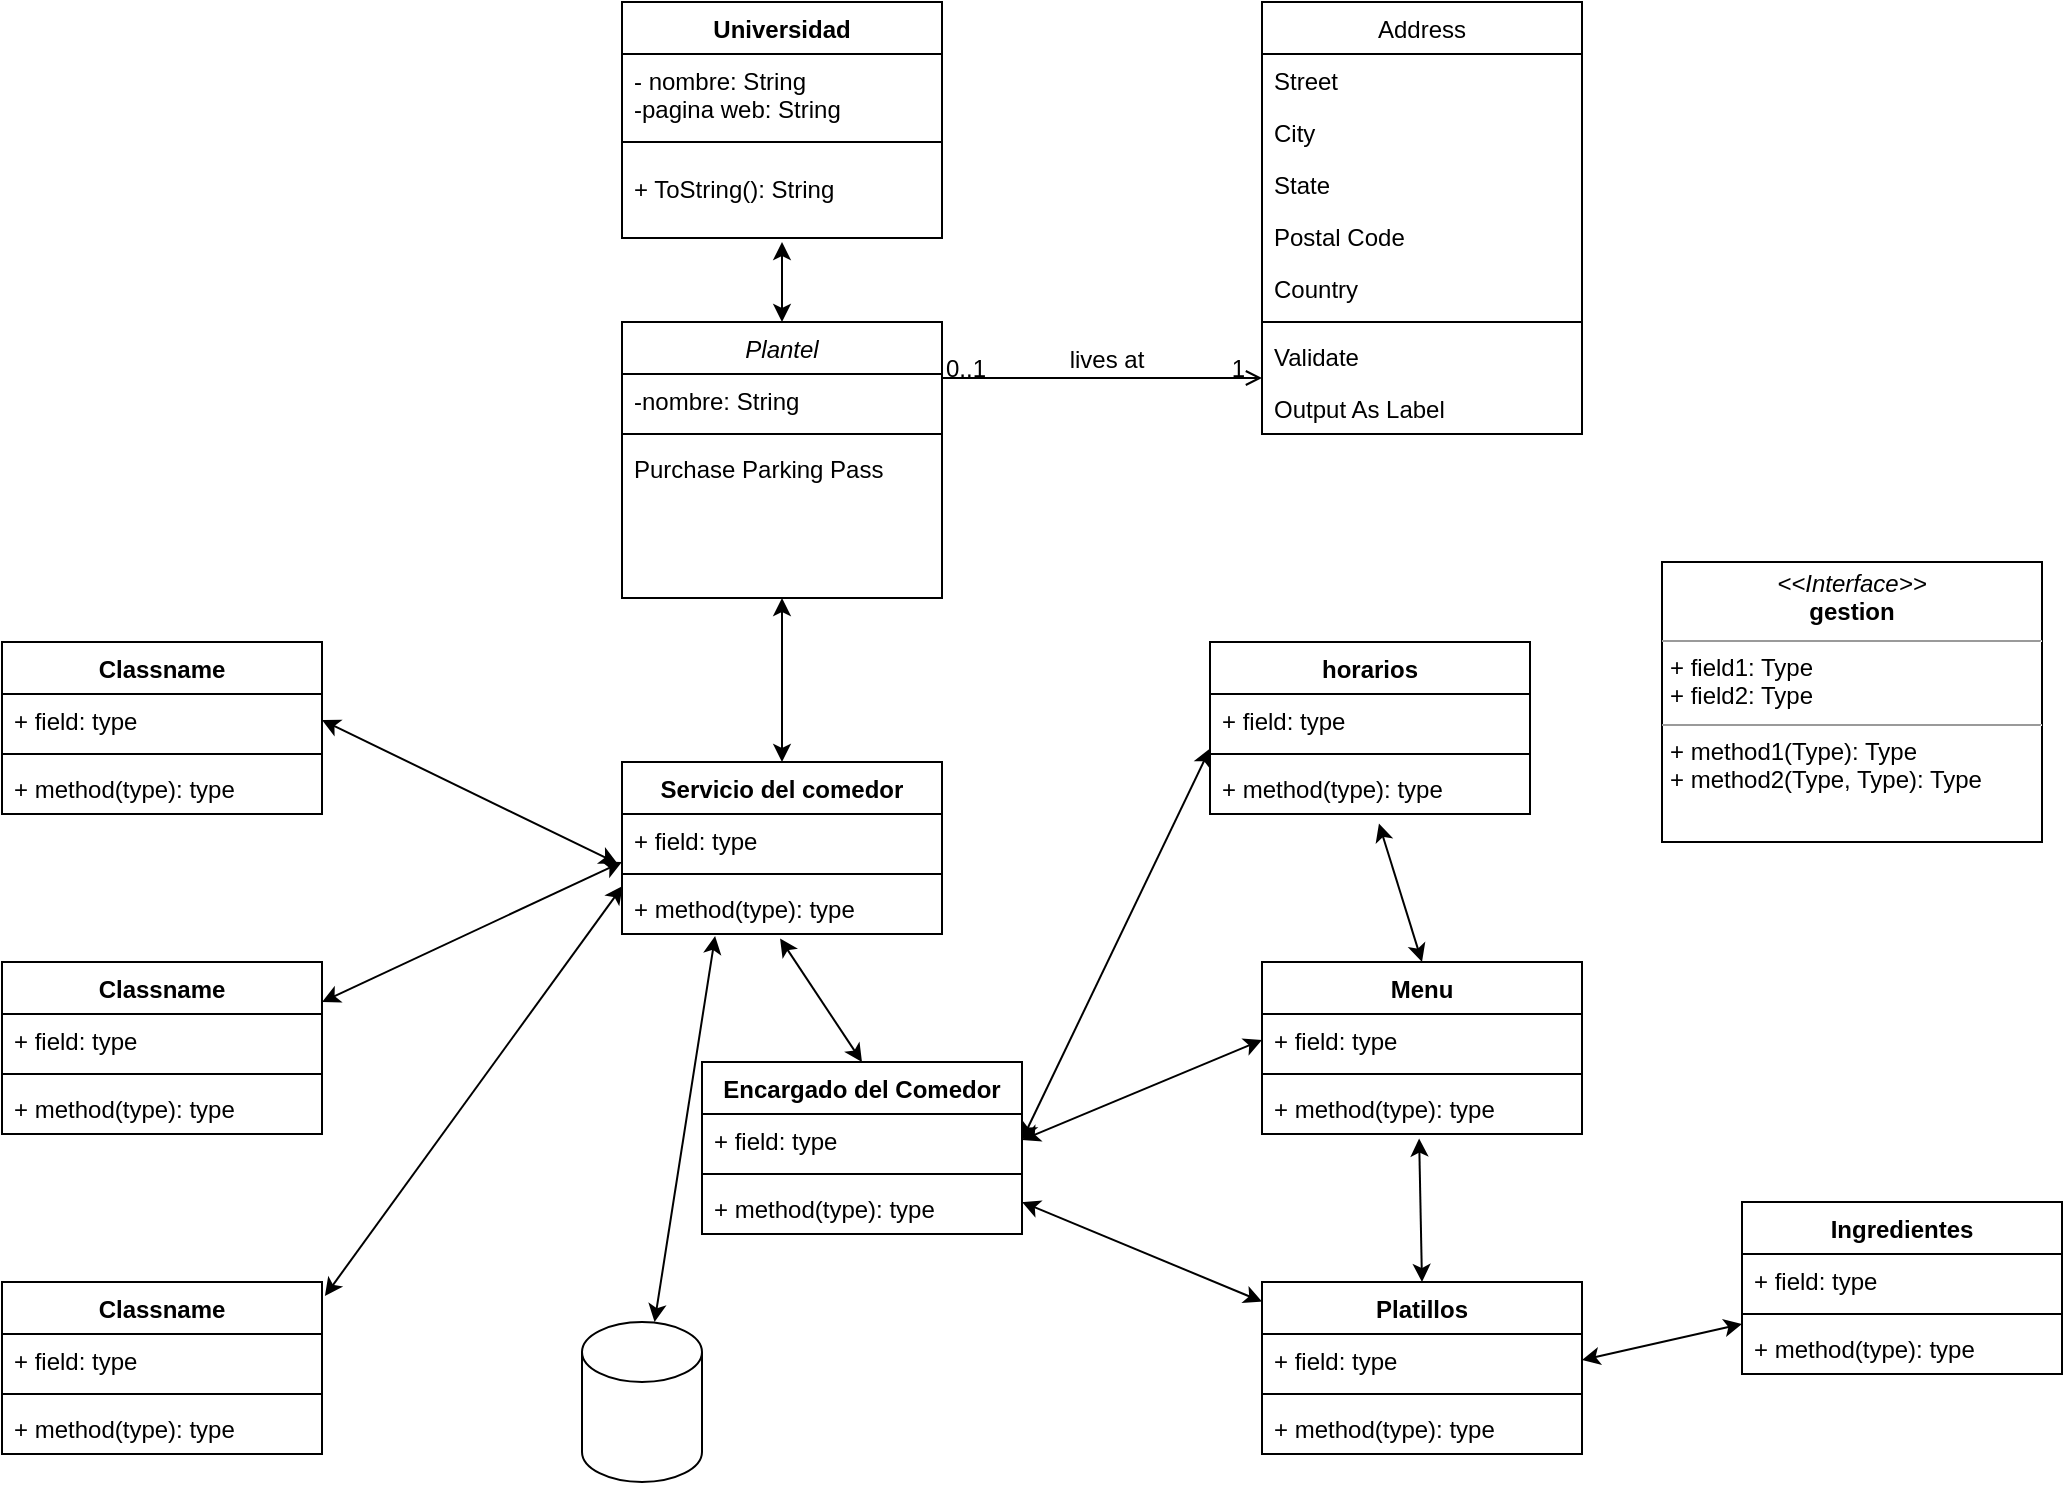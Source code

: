<mxfile version="20.4.2" type="device"><diagram id="C5RBs43oDa-KdzZeNtuy" name="Page-1"><mxGraphModel dx="2037" dy="1820" grid="1" gridSize="10" guides="1" tooltips="1" connect="1" arrows="1" fold="1" page="1" pageScale="1" pageWidth="827" pageHeight="1169" math="0" shadow="0"><root><mxCell id="WIyWlLk6GJQsqaUBKTNV-0"/><mxCell id="WIyWlLk6GJQsqaUBKTNV-1" parent="WIyWlLk6GJQsqaUBKTNV-0"/><mxCell id="zkfFHV4jXpPFQw0GAbJ--0" value="Plantel" style="swimlane;fontStyle=2;align=center;verticalAlign=top;childLayout=stackLayout;horizontal=1;startSize=26;horizontalStack=0;resizeParent=1;resizeLast=0;collapsible=1;marginBottom=0;rounded=0;shadow=0;strokeWidth=1;" parent="WIyWlLk6GJQsqaUBKTNV-1" vertex="1"><mxGeometry x="40" y="-960" width="160" height="138" as="geometry"><mxRectangle x="230" y="140" width="160" height="26" as="alternateBounds"/></mxGeometry></mxCell><mxCell id="zkfFHV4jXpPFQw0GAbJ--1" value="-nombre: String" style="text;align=left;verticalAlign=top;spacingLeft=4;spacingRight=4;overflow=hidden;rotatable=0;points=[[0,0.5],[1,0.5]];portConstraint=eastwest;" parent="zkfFHV4jXpPFQw0GAbJ--0" vertex="1"><mxGeometry y="26" width="160" height="26" as="geometry"/></mxCell><mxCell id="zkfFHV4jXpPFQw0GAbJ--4" value="" style="line;html=1;strokeWidth=1;align=left;verticalAlign=middle;spacingTop=-1;spacingLeft=3;spacingRight=3;rotatable=0;labelPosition=right;points=[];portConstraint=eastwest;" parent="zkfFHV4jXpPFQw0GAbJ--0" vertex="1"><mxGeometry y="52" width="160" height="8" as="geometry"/></mxCell><mxCell id="zkfFHV4jXpPFQw0GAbJ--5" value="Purchase Parking Pass" style="text;align=left;verticalAlign=top;spacingLeft=4;spacingRight=4;overflow=hidden;rotatable=0;points=[[0,0.5],[1,0.5]];portConstraint=eastwest;" parent="zkfFHV4jXpPFQw0GAbJ--0" vertex="1"><mxGeometry y="60" width="160" height="26" as="geometry"/></mxCell><mxCell id="zkfFHV4jXpPFQw0GAbJ--17" value="Address" style="swimlane;fontStyle=0;align=center;verticalAlign=top;childLayout=stackLayout;horizontal=1;startSize=26;horizontalStack=0;resizeParent=1;resizeLast=0;collapsible=1;marginBottom=0;rounded=0;shadow=0;strokeWidth=1;" parent="WIyWlLk6GJQsqaUBKTNV-1" vertex="1"><mxGeometry x="360" y="-1120" width="160" height="216" as="geometry"><mxRectangle x="550" y="140" width="160" height="26" as="alternateBounds"/></mxGeometry></mxCell><mxCell id="zkfFHV4jXpPFQw0GAbJ--18" value="Street" style="text;align=left;verticalAlign=top;spacingLeft=4;spacingRight=4;overflow=hidden;rotatable=0;points=[[0,0.5],[1,0.5]];portConstraint=eastwest;" parent="zkfFHV4jXpPFQw0GAbJ--17" vertex="1"><mxGeometry y="26" width="160" height="26" as="geometry"/></mxCell><mxCell id="zkfFHV4jXpPFQw0GAbJ--19" value="City" style="text;align=left;verticalAlign=top;spacingLeft=4;spacingRight=4;overflow=hidden;rotatable=0;points=[[0,0.5],[1,0.5]];portConstraint=eastwest;rounded=0;shadow=0;html=0;" parent="zkfFHV4jXpPFQw0GAbJ--17" vertex="1"><mxGeometry y="52" width="160" height="26" as="geometry"/></mxCell><mxCell id="zkfFHV4jXpPFQw0GAbJ--20" value="State" style="text;align=left;verticalAlign=top;spacingLeft=4;spacingRight=4;overflow=hidden;rotatable=0;points=[[0,0.5],[1,0.5]];portConstraint=eastwest;rounded=0;shadow=0;html=0;" parent="zkfFHV4jXpPFQw0GAbJ--17" vertex="1"><mxGeometry y="78" width="160" height="26" as="geometry"/></mxCell><mxCell id="zkfFHV4jXpPFQw0GAbJ--21" value="Postal Code" style="text;align=left;verticalAlign=top;spacingLeft=4;spacingRight=4;overflow=hidden;rotatable=0;points=[[0,0.5],[1,0.5]];portConstraint=eastwest;rounded=0;shadow=0;html=0;" parent="zkfFHV4jXpPFQw0GAbJ--17" vertex="1"><mxGeometry y="104" width="160" height="26" as="geometry"/></mxCell><mxCell id="zkfFHV4jXpPFQw0GAbJ--22" value="Country" style="text;align=left;verticalAlign=top;spacingLeft=4;spacingRight=4;overflow=hidden;rotatable=0;points=[[0,0.5],[1,0.5]];portConstraint=eastwest;rounded=0;shadow=0;html=0;" parent="zkfFHV4jXpPFQw0GAbJ--17" vertex="1"><mxGeometry y="130" width="160" height="26" as="geometry"/></mxCell><mxCell id="zkfFHV4jXpPFQw0GAbJ--23" value="" style="line;html=1;strokeWidth=1;align=left;verticalAlign=middle;spacingTop=-1;spacingLeft=3;spacingRight=3;rotatable=0;labelPosition=right;points=[];portConstraint=eastwest;" parent="zkfFHV4jXpPFQw0GAbJ--17" vertex="1"><mxGeometry y="156" width="160" height="8" as="geometry"/></mxCell><mxCell id="zkfFHV4jXpPFQw0GAbJ--24" value="Validate" style="text;align=left;verticalAlign=top;spacingLeft=4;spacingRight=4;overflow=hidden;rotatable=0;points=[[0,0.5],[1,0.5]];portConstraint=eastwest;" parent="zkfFHV4jXpPFQw0GAbJ--17" vertex="1"><mxGeometry y="164" width="160" height="26" as="geometry"/></mxCell><mxCell id="zkfFHV4jXpPFQw0GAbJ--25" value="Output As Label" style="text;align=left;verticalAlign=top;spacingLeft=4;spacingRight=4;overflow=hidden;rotatable=0;points=[[0,0.5],[1,0.5]];portConstraint=eastwest;" parent="zkfFHV4jXpPFQw0GAbJ--17" vertex="1"><mxGeometry y="190" width="160" height="26" as="geometry"/></mxCell><mxCell id="zkfFHV4jXpPFQw0GAbJ--26" value="" style="endArrow=open;shadow=0;strokeWidth=1;rounded=0;endFill=1;edgeStyle=elbowEdgeStyle;elbow=vertical;" parent="WIyWlLk6GJQsqaUBKTNV-1" source="zkfFHV4jXpPFQw0GAbJ--0" target="zkfFHV4jXpPFQw0GAbJ--17" edge="1"><mxGeometry x="0.5" y="41" relative="1" as="geometry"><mxPoint x="380" y="192" as="sourcePoint"/><mxPoint x="540" y="192" as="targetPoint"/><mxPoint x="-40" y="32" as="offset"/></mxGeometry></mxCell><mxCell id="zkfFHV4jXpPFQw0GAbJ--27" value="0..1" style="resizable=0;align=left;verticalAlign=bottom;labelBackgroundColor=none;fontSize=12;" parent="zkfFHV4jXpPFQw0GAbJ--26" connectable="0" vertex="1"><mxGeometry x="-1" relative="1" as="geometry"><mxPoint y="4" as="offset"/></mxGeometry></mxCell><mxCell id="zkfFHV4jXpPFQw0GAbJ--28" value="1" style="resizable=0;align=right;verticalAlign=bottom;labelBackgroundColor=none;fontSize=12;" parent="zkfFHV4jXpPFQw0GAbJ--26" connectable="0" vertex="1"><mxGeometry x="1" relative="1" as="geometry"><mxPoint x="-7" y="4" as="offset"/></mxGeometry></mxCell><mxCell id="zkfFHV4jXpPFQw0GAbJ--29" value="lives at" style="text;html=1;resizable=0;points=[];;align=center;verticalAlign=middle;labelBackgroundColor=none;rounded=0;shadow=0;strokeWidth=1;fontSize=12;" parent="zkfFHV4jXpPFQw0GAbJ--26" vertex="1" connectable="0"><mxGeometry x="0.5" y="49" relative="1" as="geometry"><mxPoint x="-38" y="40" as="offset"/></mxGeometry></mxCell><mxCell id="Es8zyy2DEt7F31BR1O2G-0" value="Universidad" style="swimlane;fontStyle=1;align=center;verticalAlign=top;childLayout=stackLayout;horizontal=1;startSize=26;horizontalStack=0;resizeParent=1;resizeParentMax=0;resizeLast=0;collapsible=1;marginBottom=0;" vertex="1" parent="WIyWlLk6GJQsqaUBKTNV-1"><mxGeometry x="40" y="-1120" width="160" height="118" as="geometry"/></mxCell><mxCell id="Es8zyy2DEt7F31BR1O2G-1" value="- nombre: String&#10;-pagina web: String" style="text;strokeColor=none;fillColor=none;align=left;verticalAlign=top;spacingLeft=4;spacingRight=4;overflow=hidden;rotatable=0;points=[[0,0.5],[1,0.5]];portConstraint=eastwest;" vertex="1" parent="Es8zyy2DEt7F31BR1O2G-0"><mxGeometry y="26" width="160" height="34" as="geometry"/></mxCell><mxCell id="Es8zyy2DEt7F31BR1O2G-2" value="" style="line;strokeWidth=1;fillColor=none;align=left;verticalAlign=middle;spacingTop=-1;spacingLeft=3;spacingRight=3;rotatable=0;labelPosition=right;points=[];portConstraint=eastwest;strokeColor=inherit;" vertex="1" parent="Es8zyy2DEt7F31BR1O2G-0"><mxGeometry y="60" width="160" height="20" as="geometry"/></mxCell><mxCell id="Es8zyy2DEt7F31BR1O2G-3" value="+ ToString(): String" style="text;strokeColor=none;fillColor=none;align=left;verticalAlign=top;spacingLeft=4;spacingRight=4;overflow=hidden;rotatable=0;points=[[0,0.5],[1,0.5]];portConstraint=eastwest;" vertex="1" parent="Es8zyy2DEt7F31BR1O2G-0"><mxGeometry y="80" width="160" height="38" as="geometry"/></mxCell><mxCell id="Es8zyy2DEt7F31BR1O2G-9" value="" style="endArrow=classic;startArrow=classic;html=1;rounded=0;" edge="1" parent="Es8zyy2DEt7F31BR1O2G-0" source="zkfFHV4jXpPFQw0GAbJ--0"><mxGeometry width="50" height="50" relative="1" as="geometry"><mxPoint y="170" as="sourcePoint"/><mxPoint x="80" y="120" as="targetPoint"/></mxGeometry></mxCell><mxCell id="Es8zyy2DEt7F31BR1O2G-4" value="Servicio del comedor" style="swimlane;fontStyle=1;align=center;verticalAlign=top;childLayout=stackLayout;horizontal=1;startSize=26;horizontalStack=0;resizeParent=1;resizeParentMax=0;resizeLast=0;collapsible=1;marginBottom=0;" vertex="1" parent="WIyWlLk6GJQsqaUBKTNV-1"><mxGeometry x="40" y="-740" width="160" height="86" as="geometry"/></mxCell><mxCell id="Es8zyy2DEt7F31BR1O2G-5" value="+ field: type" style="text;strokeColor=none;fillColor=none;align=left;verticalAlign=top;spacingLeft=4;spacingRight=4;overflow=hidden;rotatable=0;points=[[0,0.5],[1,0.5]];portConstraint=eastwest;" vertex="1" parent="Es8zyy2DEt7F31BR1O2G-4"><mxGeometry y="26" width="160" height="26" as="geometry"/></mxCell><mxCell id="Es8zyy2DEt7F31BR1O2G-6" value="" style="line;strokeWidth=1;fillColor=none;align=left;verticalAlign=middle;spacingTop=-1;spacingLeft=3;spacingRight=3;rotatable=0;labelPosition=right;points=[];portConstraint=eastwest;strokeColor=inherit;" vertex="1" parent="Es8zyy2DEt7F31BR1O2G-4"><mxGeometry y="52" width="160" height="8" as="geometry"/></mxCell><mxCell id="Es8zyy2DEt7F31BR1O2G-7" value="+ method(type): type" style="text;strokeColor=none;fillColor=none;align=left;verticalAlign=top;spacingLeft=4;spacingRight=4;overflow=hidden;rotatable=0;points=[[0,0.5],[1,0.5]];portConstraint=eastwest;" vertex="1" parent="Es8zyy2DEt7F31BR1O2G-4"><mxGeometry y="60" width="160" height="26" as="geometry"/></mxCell><mxCell id="Es8zyy2DEt7F31BR1O2G-10" value="" style="endArrow=classic;startArrow=classic;html=1;rounded=0;entryX=0.5;entryY=1;entryDx=0;entryDy=0;exitX=0.5;exitY=0;exitDx=0;exitDy=0;" edge="1" parent="WIyWlLk6GJQsqaUBKTNV-1" source="Es8zyy2DEt7F31BR1O2G-4" target="zkfFHV4jXpPFQw0GAbJ--0"><mxGeometry width="50" height="50" relative="1" as="geometry"><mxPoint x="520" y="-70" as="sourcePoint"/><mxPoint x="570" y="-120" as="targetPoint"/></mxGeometry></mxCell><mxCell id="Es8zyy2DEt7F31BR1O2G-11" value="Menu" style="swimlane;fontStyle=1;align=center;verticalAlign=top;childLayout=stackLayout;horizontal=1;startSize=26;horizontalStack=0;resizeParent=1;resizeParentMax=0;resizeLast=0;collapsible=1;marginBottom=0;" vertex="1" parent="WIyWlLk6GJQsqaUBKTNV-1"><mxGeometry x="360" y="-640" width="160" height="86" as="geometry"/></mxCell><mxCell id="Es8zyy2DEt7F31BR1O2G-12" value="+ field: type" style="text;strokeColor=none;fillColor=none;align=left;verticalAlign=top;spacingLeft=4;spacingRight=4;overflow=hidden;rotatable=0;points=[[0,0.5],[1,0.5]];portConstraint=eastwest;" vertex="1" parent="Es8zyy2DEt7F31BR1O2G-11"><mxGeometry y="26" width="160" height="26" as="geometry"/></mxCell><mxCell id="Es8zyy2DEt7F31BR1O2G-13" value="" style="line;strokeWidth=1;fillColor=none;align=left;verticalAlign=middle;spacingTop=-1;spacingLeft=3;spacingRight=3;rotatable=0;labelPosition=right;points=[];portConstraint=eastwest;strokeColor=inherit;" vertex="1" parent="Es8zyy2DEt7F31BR1O2G-11"><mxGeometry y="52" width="160" height="8" as="geometry"/></mxCell><mxCell id="Es8zyy2DEt7F31BR1O2G-14" value="+ method(type): type" style="text;strokeColor=none;fillColor=none;align=left;verticalAlign=top;spacingLeft=4;spacingRight=4;overflow=hidden;rotatable=0;points=[[0,0.5],[1,0.5]];portConstraint=eastwest;" vertex="1" parent="Es8zyy2DEt7F31BR1O2G-11"><mxGeometry y="60" width="160" height="26" as="geometry"/></mxCell><mxCell id="Es8zyy2DEt7F31BR1O2G-15" value="Platillos" style="swimlane;fontStyle=1;align=center;verticalAlign=top;childLayout=stackLayout;horizontal=1;startSize=26;horizontalStack=0;resizeParent=1;resizeParentMax=0;resizeLast=0;collapsible=1;marginBottom=0;" vertex="1" parent="WIyWlLk6GJQsqaUBKTNV-1"><mxGeometry x="360" y="-480" width="160" height="86" as="geometry"/></mxCell><mxCell id="Es8zyy2DEt7F31BR1O2G-16" value="+ field: type" style="text;strokeColor=none;fillColor=none;align=left;verticalAlign=top;spacingLeft=4;spacingRight=4;overflow=hidden;rotatable=0;points=[[0,0.5],[1,0.5]];portConstraint=eastwest;" vertex="1" parent="Es8zyy2DEt7F31BR1O2G-15"><mxGeometry y="26" width="160" height="26" as="geometry"/></mxCell><mxCell id="Es8zyy2DEt7F31BR1O2G-17" value="" style="line;strokeWidth=1;fillColor=none;align=left;verticalAlign=middle;spacingTop=-1;spacingLeft=3;spacingRight=3;rotatable=0;labelPosition=right;points=[];portConstraint=eastwest;strokeColor=inherit;" vertex="1" parent="Es8zyy2DEt7F31BR1O2G-15"><mxGeometry y="52" width="160" height="8" as="geometry"/></mxCell><mxCell id="Es8zyy2DEt7F31BR1O2G-18" value="+ method(type): type" style="text;strokeColor=none;fillColor=none;align=left;verticalAlign=top;spacingLeft=4;spacingRight=4;overflow=hidden;rotatable=0;points=[[0,0.5],[1,0.5]];portConstraint=eastwest;" vertex="1" parent="Es8zyy2DEt7F31BR1O2G-15"><mxGeometry y="60" width="160" height="26" as="geometry"/></mxCell><mxCell id="Es8zyy2DEt7F31BR1O2G-19" value="horarios" style="swimlane;fontStyle=1;align=center;verticalAlign=top;childLayout=stackLayout;horizontal=1;startSize=26;horizontalStack=0;resizeParent=1;resizeParentMax=0;resizeLast=0;collapsible=1;marginBottom=0;" vertex="1" parent="WIyWlLk6GJQsqaUBKTNV-1"><mxGeometry x="334" y="-800" width="160" height="86" as="geometry"/></mxCell><mxCell id="Es8zyy2DEt7F31BR1O2G-20" value="+ field: type" style="text;strokeColor=none;fillColor=none;align=left;verticalAlign=top;spacingLeft=4;spacingRight=4;overflow=hidden;rotatable=0;points=[[0,0.5],[1,0.5]];portConstraint=eastwest;" vertex="1" parent="Es8zyy2DEt7F31BR1O2G-19"><mxGeometry y="26" width="160" height="26" as="geometry"/></mxCell><mxCell id="Es8zyy2DEt7F31BR1O2G-21" value="" style="line;strokeWidth=1;fillColor=none;align=left;verticalAlign=middle;spacingTop=-1;spacingLeft=3;spacingRight=3;rotatable=0;labelPosition=right;points=[];portConstraint=eastwest;strokeColor=inherit;" vertex="1" parent="Es8zyy2DEt7F31BR1O2G-19"><mxGeometry y="52" width="160" height="8" as="geometry"/></mxCell><mxCell id="Es8zyy2DEt7F31BR1O2G-22" value="+ method(type): type" style="text;strokeColor=none;fillColor=none;align=left;verticalAlign=top;spacingLeft=4;spacingRight=4;overflow=hidden;rotatable=0;points=[[0,0.5],[1,0.5]];portConstraint=eastwest;" vertex="1" parent="Es8zyy2DEt7F31BR1O2G-19"><mxGeometry y="60" width="160" height="26" as="geometry"/></mxCell><mxCell id="Es8zyy2DEt7F31BR1O2G-27" value="Ingredientes" style="swimlane;fontStyle=1;align=center;verticalAlign=top;childLayout=stackLayout;horizontal=1;startSize=26;horizontalStack=0;resizeParent=1;resizeParentMax=0;resizeLast=0;collapsible=1;marginBottom=0;" vertex="1" parent="WIyWlLk6GJQsqaUBKTNV-1"><mxGeometry x="600" y="-520" width="160" height="86" as="geometry"/></mxCell><mxCell id="Es8zyy2DEt7F31BR1O2G-28" value="+ field: type" style="text;strokeColor=none;fillColor=none;align=left;verticalAlign=top;spacingLeft=4;spacingRight=4;overflow=hidden;rotatable=0;points=[[0,0.5],[1,0.5]];portConstraint=eastwest;" vertex="1" parent="Es8zyy2DEt7F31BR1O2G-27"><mxGeometry y="26" width="160" height="26" as="geometry"/></mxCell><mxCell id="Es8zyy2DEt7F31BR1O2G-29" value="" style="line;strokeWidth=1;fillColor=none;align=left;verticalAlign=middle;spacingTop=-1;spacingLeft=3;spacingRight=3;rotatable=0;labelPosition=right;points=[];portConstraint=eastwest;strokeColor=inherit;" vertex="1" parent="Es8zyy2DEt7F31BR1O2G-27"><mxGeometry y="52" width="160" height="8" as="geometry"/></mxCell><mxCell id="Es8zyy2DEt7F31BR1O2G-30" value="+ method(type): type" style="text;strokeColor=none;fillColor=none;align=left;verticalAlign=top;spacingLeft=4;spacingRight=4;overflow=hidden;rotatable=0;points=[[0,0.5],[1,0.5]];portConstraint=eastwest;" vertex="1" parent="Es8zyy2DEt7F31BR1O2G-27"><mxGeometry y="60" width="160" height="26" as="geometry"/></mxCell><mxCell id="Es8zyy2DEt7F31BR1O2G-31" value="Encargado del Comedor" style="swimlane;fontStyle=1;align=center;verticalAlign=top;childLayout=stackLayout;horizontal=1;startSize=26;horizontalStack=0;resizeParent=1;resizeParentMax=0;resizeLast=0;collapsible=1;marginBottom=0;" vertex="1" parent="WIyWlLk6GJQsqaUBKTNV-1"><mxGeometry x="80" y="-590" width="160" height="86" as="geometry"/></mxCell><mxCell id="Es8zyy2DEt7F31BR1O2G-32" value="+ field: type" style="text;strokeColor=none;fillColor=none;align=left;verticalAlign=top;spacingLeft=4;spacingRight=4;overflow=hidden;rotatable=0;points=[[0,0.5],[1,0.5]];portConstraint=eastwest;" vertex="1" parent="Es8zyy2DEt7F31BR1O2G-31"><mxGeometry y="26" width="160" height="26" as="geometry"/></mxCell><mxCell id="Es8zyy2DEt7F31BR1O2G-33" value="" style="line;strokeWidth=1;fillColor=none;align=left;verticalAlign=middle;spacingTop=-1;spacingLeft=3;spacingRight=3;rotatable=0;labelPosition=right;points=[];portConstraint=eastwest;strokeColor=inherit;" vertex="1" parent="Es8zyy2DEt7F31BR1O2G-31"><mxGeometry y="52" width="160" height="8" as="geometry"/></mxCell><mxCell id="Es8zyy2DEt7F31BR1O2G-34" value="+ method(type): type" style="text;strokeColor=none;fillColor=none;align=left;verticalAlign=top;spacingLeft=4;spacingRight=4;overflow=hidden;rotatable=0;points=[[0,0.5],[1,0.5]];portConstraint=eastwest;" vertex="1" parent="Es8zyy2DEt7F31BR1O2G-31"><mxGeometry y="60" width="160" height="26" as="geometry"/></mxCell><mxCell id="Es8zyy2DEt7F31BR1O2G-36" value="" style="endArrow=classic;startArrow=classic;html=1;rounded=0;entryX=1;entryY=0.385;entryDx=0;entryDy=0;entryPerimeter=0;" edge="1" parent="WIyWlLk6GJQsqaUBKTNV-1" source="Es8zyy2DEt7F31BR1O2G-15" target="Es8zyy2DEt7F31BR1O2G-34"><mxGeometry width="50" height="50" relative="1" as="geometry"><mxPoint x="530" y="-550" as="sourcePoint"/><mxPoint x="580" y="-600" as="targetPoint"/></mxGeometry></mxCell><mxCell id="Es8zyy2DEt7F31BR1O2G-37" value="" style="endArrow=classic;startArrow=classic;html=1;rounded=0;entryX=1;entryY=0.5;entryDx=0;entryDy=0;" edge="1" parent="WIyWlLk6GJQsqaUBKTNV-1" source="Es8zyy2DEt7F31BR1O2G-27" target="Es8zyy2DEt7F31BR1O2G-16"><mxGeometry width="50" height="50" relative="1" as="geometry"><mxPoint x="530" y="-550" as="sourcePoint"/><mxPoint x="580" y="-600" as="targetPoint"/></mxGeometry></mxCell><mxCell id="Es8zyy2DEt7F31BR1O2G-39" value="" style="endArrow=classic;startArrow=classic;html=1;rounded=0;exitX=1;exitY=0.5;exitDx=0;exitDy=0;entryX=0;entryY=0.159;entryDx=0;entryDy=0;entryPerimeter=0;" edge="1" parent="WIyWlLk6GJQsqaUBKTNV-1" source="Es8zyy2DEt7F31BR1O2G-32" target="Es8zyy2DEt7F31BR1O2G-21"><mxGeometry width="50" height="50" relative="1" as="geometry"><mxPoint x="530" y="-660" as="sourcePoint"/><mxPoint x="320" y="-690" as="targetPoint"/></mxGeometry></mxCell><mxCell id="Es8zyy2DEt7F31BR1O2G-41" value="" style="endArrow=classic;startArrow=classic;html=1;rounded=0;exitX=1;exitY=0.5;exitDx=0;exitDy=0;entryX=0;entryY=0.5;entryDx=0;entryDy=0;" edge="1" parent="WIyWlLk6GJQsqaUBKTNV-1" source="Es8zyy2DEt7F31BR1O2G-32" target="Es8zyy2DEt7F31BR1O2G-12"><mxGeometry width="50" height="50" relative="1" as="geometry"><mxPoint x="530" y="-640" as="sourcePoint"/><mxPoint x="580" y="-690" as="targetPoint"/></mxGeometry></mxCell><mxCell id="Es8zyy2DEt7F31BR1O2G-42" value="" style="endArrow=classic;startArrow=classic;html=1;rounded=0;exitX=0.5;exitY=0;exitDx=0;exitDy=0;entryX=0.491;entryY=1.087;entryDx=0;entryDy=0;entryPerimeter=0;" edge="1" parent="WIyWlLk6GJQsqaUBKTNV-1" source="Es8zyy2DEt7F31BR1O2G-15" target="Es8zyy2DEt7F31BR1O2G-14"><mxGeometry width="50" height="50" relative="1" as="geometry"><mxPoint x="530" y="-640" as="sourcePoint"/><mxPoint x="580" y="-690" as="targetPoint"/></mxGeometry></mxCell><mxCell id="Es8zyy2DEt7F31BR1O2G-43" value="" style="endArrow=classic;startArrow=classic;html=1;rounded=0;exitX=0.5;exitY=0;exitDx=0;exitDy=0;entryX=0.528;entryY=1.183;entryDx=0;entryDy=0;entryPerimeter=0;" edge="1" parent="WIyWlLk6GJQsqaUBKTNV-1" source="Es8zyy2DEt7F31BR1O2G-11" target="Es8zyy2DEt7F31BR1O2G-22"><mxGeometry width="50" height="50" relative="1" as="geometry"><mxPoint x="530" y="-640" as="sourcePoint"/><mxPoint x="580" y="-690" as="targetPoint"/></mxGeometry></mxCell><mxCell id="Es8zyy2DEt7F31BR1O2G-44" value="Classname" style="swimlane;fontStyle=1;align=center;verticalAlign=top;childLayout=stackLayout;horizontal=1;startSize=26;horizontalStack=0;resizeParent=1;resizeParentMax=0;resizeLast=0;collapsible=1;marginBottom=0;" vertex="1" parent="WIyWlLk6GJQsqaUBKTNV-1"><mxGeometry x="-270" y="-800" width="160" height="86" as="geometry"/></mxCell><mxCell id="Es8zyy2DEt7F31BR1O2G-45" value="+ field: type" style="text;strokeColor=none;fillColor=none;align=left;verticalAlign=top;spacingLeft=4;spacingRight=4;overflow=hidden;rotatable=0;points=[[0,0.5],[1,0.5]];portConstraint=eastwest;" vertex="1" parent="Es8zyy2DEt7F31BR1O2G-44"><mxGeometry y="26" width="160" height="26" as="geometry"/></mxCell><mxCell id="Es8zyy2DEt7F31BR1O2G-46" value="" style="line;strokeWidth=1;fillColor=none;align=left;verticalAlign=middle;spacingTop=-1;spacingLeft=3;spacingRight=3;rotatable=0;labelPosition=right;points=[];portConstraint=eastwest;strokeColor=inherit;" vertex="1" parent="Es8zyy2DEt7F31BR1O2G-44"><mxGeometry y="52" width="160" height="8" as="geometry"/></mxCell><mxCell id="Es8zyy2DEt7F31BR1O2G-47" value="+ method(type): type" style="text;strokeColor=none;fillColor=none;align=left;verticalAlign=top;spacingLeft=4;spacingRight=4;overflow=hidden;rotatable=0;points=[[0,0.5],[1,0.5]];portConstraint=eastwest;" vertex="1" parent="Es8zyy2DEt7F31BR1O2G-44"><mxGeometry y="60" width="160" height="26" as="geometry"/></mxCell><mxCell id="Es8zyy2DEt7F31BR1O2G-48" value="Classname" style="swimlane;fontStyle=1;align=center;verticalAlign=top;childLayout=stackLayout;horizontal=1;startSize=26;horizontalStack=0;resizeParent=1;resizeParentMax=0;resizeLast=0;collapsible=1;marginBottom=0;" vertex="1" parent="WIyWlLk6GJQsqaUBKTNV-1"><mxGeometry x="-270" y="-640" width="160" height="86" as="geometry"/></mxCell><mxCell id="Es8zyy2DEt7F31BR1O2G-49" value="+ field: type" style="text;strokeColor=none;fillColor=none;align=left;verticalAlign=top;spacingLeft=4;spacingRight=4;overflow=hidden;rotatable=0;points=[[0,0.5],[1,0.5]];portConstraint=eastwest;" vertex="1" parent="Es8zyy2DEt7F31BR1O2G-48"><mxGeometry y="26" width="160" height="26" as="geometry"/></mxCell><mxCell id="Es8zyy2DEt7F31BR1O2G-50" value="" style="line;strokeWidth=1;fillColor=none;align=left;verticalAlign=middle;spacingTop=-1;spacingLeft=3;spacingRight=3;rotatable=0;labelPosition=right;points=[];portConstraint=eastwest;strokeColor=inherit;" vertex="1" parent="Es8zyy2DEt7F31BR1O2G-48"><mxGeometry y="52" width="160" height="8" as="geometry"/></mxCell><mxCell id="Es8zyy2DEt7F31BR1O2G-51" value="+ method(type): type" style="text;strokeColor=none;fillColor=none;align=left;verticalAlign=top;spacingLeft=4;spacingRight=4;overflow=hidden;rotatable=0;points=[[0,0.5],[1,0.5]];portConstraint=eastwest;" vertex="1" parent="Es8zyy2DEt7F31BR1O2G-48"><mxGeometry y="60" width="160" height="26" as="geometry"/></mxCell><mxCell id="Es8zyy2DEt7F31BR1O2G-52" value="Classname" style="swimlane;fontStyle=1;align=center;verticalAlign=top;childLayout=stackLayout;horizontal=1;startSize=26;horizontalStack=0;resizeParent=1;resizeParentMax=0;resizeLast=0;collapsible=1;marginBottom=0;" vertex="1" parent="WIyWlLk6GJQsqaUBKTNV-1"><mxGeometry x="-270" y="-480" width="160" height="86" as="geometry"/></mxCell><mxCell id="Es8zyy2DEt7F31BR1O2G-53" value="+ field: type" style="text;strokeColor=none;fillColor=none;align=left;verticalAlign=top;spacingLeft=4;spacingRight=4;overflow=hidden;rotatable=0;points=[[0,0.5],[1,0.5]];portConstraint=eastwest;" vertex="1" parent="Es8zyy2DEt7F31BR1O2G-52"><mxGeometry y="26" width="160" height="26" as="geometry"/></mxCell><mxCell id="Es8zyy2DEt7F31BR1O2G-54" value="" style="line;strokeWidth=1;fillColor=none;align=left;verticalAlign=middle;spacingTop=-1;spacingLeft=3;spacingRight=3;rotatable=0;labelPosition=right;points=[];portConstraint=eastwest;strokeColor=inherit;" vertex="1" parent="Es8zyy2DEt7F31BR1O2G-52"><mxGeometry y="52" width="160" height="8" as="geometry"/></mxCell><mxCell id="Es8zyy2DEt7F31BR1O2G-55" value="+ method(type): type" style="text;strokeColor=none;fillColor=none;align=left;verticalAlign=top;spacingLeft=4;spacingRight=4;overflow=hidden;rotatable=0;points=[[0,0.5],[1,0.5]];portConstraint=eastwest;" vertex="1" parent="Es8zyy2DEt7F31BR1O2G-52"><mxGeometry y="60" width="160" height="26" as="geometry"/></mxCell><mxCell id="Es8zyy2DEt7F31BR1O2G-56" value="" style="endArrow=classic;startArrow=classic;html=1;rounded=0;entryX=0.494;entryY=1.087;entryDx=0;entryDy=0;entryPerimeter=0;exitX=0.5;exitY=0;exitDx=0;exitDy=0;" edge="1" parent="WIyWlLk6GJQsqaUBKTNV-1" source="Es8zyy2DEt7F31BR1O2G-31" target="Es8zyy2DEt7F31BR1O2G-7"><mxGeometry width="50" height="50" relative="1" as="geometry"><mxPoint x="60" y="-630" as="sourcePoint"/><mxPoint x="110" y="-680" as="targetPoint"/></mxGeometry></mxCell><mxCell id="Es8zyy2DEt7F31BR1O2G-57" value="" style="endArrow=classic;startArrow=classic;html=1;rounded=0;exitX=1;exitY=0.5;exitDx=0;exitDy=0;entryX=-0.014;entryY=0.952;entryDx=0;entryDy=0;entryPerimeter=0;" edge="1" parent="WIyWlLk6GJQsqaUBKTNV-1" source="Es8zyy2DEt7F31BR1O2G-45" target="Es8zyy2DEt7F31BR1O2G-5"><mxGeometry width="50" height="50" relative="1" as="geometry"><mxPoint x="60" y="-630" as="sourcePoint"/><mxPoint x="110" y="-680" as="targetPoint"/></mxGeometry></mxCell><mxCell id="Es8zyy2DEt7F31BR1O2G-58" value="" style="endArrow=classic;startArrow=classic;html=1;rounded=0;entryX=0;entryY=0.923;entryDx=0;entryDy=0;entryPerimeter=0;" edge="1" parent="WIyWlLk6GJQsqaUBKTNV-1" target="Es8zyy2DEt7F31BR1O2G-5"><mxGeometry width="50" height="50" relative="1" as="geometry"><mxPoint x="-110" y="-620" as="sourcePoint"/><mxPoint x="110" y="-680" as="targetPoint"/></mxGeometry></mxCell><mxCell id="Es8zyy2DEt7F31BR1O2G-59" value="" style="endArrow=classic;startArrow=classic;html=1;rounded=0;exitX=1.009;exitY=0.082;exitDx=0;exitDy=0;exitPerimeter=0;entryX=0.002;entryY=0.077;entryDx=0;entryDy=0;entryPerimeter=0;" edge="1" parent="WIyWlLk6GJQsqaUBKTNV-1" source="Es8zyy2DEt7F31BR1O2G-52" target="Es8zyy2DEt7F31BR1O2G-7"><mxGeometry width="50" height="50" relative="1" as="geometry"><mxPoint x="150" y="-630" as="sourcePoint"/><mxPoint x="200" y="-680" as="targetPoint"/></mxGeometry></mxCell><mxCell id="Es8zyy2DEt7F31BR1O2G-61" value="" style="shape=cylinder3;whiteSpace=wrap;html=1;boundedLbl=1;backgroundOutline=1;size=15;" vertex="1" parent="WIyWlLk6GJQsqaUBKTNV-1"><mxGeometry x="20" y="-460" width="60" height="80" as="geometry"/></mxCell><mxCell id="Es8zyy2DEt7F31BR1O2G-63" value="" style="endArrow=classic;startArrow=classic;html=1;rounded=0;entryX=0.291;entryY=1.039;entryDx=0;entryDy=0;entryPerimeter=0;" edge="1" parent="WIyWlLk6GJQsqaUBKTNV-1" source="Es8zyy2DEt7F31BR1O2G-61" target="Es8zyy2DEt7F31BR1O2G-7"><mxGeometry width="50" height="50" relative="1" as="geometry"><mxPoint x="150" y="-580" as="sourcePoint"/><mxPoint x="200" y="-630" as="targetPoint"/></mxGeometry></mxCell><mxCell id="Es8zyy2DEt7F31BR1O2G-64" value="&lt;p style=&quot;margin:0px;margin-top:4px;text-align:center;&quot;&gt;&lt;i&gt;&amp;lt;&amp;lt;Interface&amp;gt;&amp;gt;&lt;/i&gt;&lt;br&gt;&lt;b&gt;gestion&lt;/b&gt;&lt;/p&gt;&lt;hr size=&quot;1&quot;&gt;&lt;p style=&quot;margin:0px;margin-left:4px;&quot;&gt;+ field1: Type&lt;br&gt;+ field2: Type&lt;/p&gt;&lt;hr size=&quot;1&quot;&gt;&lt;p style=&quot;margin:0px;margin-left:4px;&quot;&gt;+ method1(Type): Type&lt;br&gt;+ method2(Type, Type): Type&lt;/p&gt;" style="verticalAlign=top;align=left;overflow=fill;fontSize=12;fontFamily=Helvetica;html=1;" vertex="1" parent="WIyWlLk6GJQsqaUBKTNV-1"><mxGeometry x="560" y="-840" width="190" height="140" as="geometry"/></mxCell></root></mxGraphModel></diagram></mxfile>